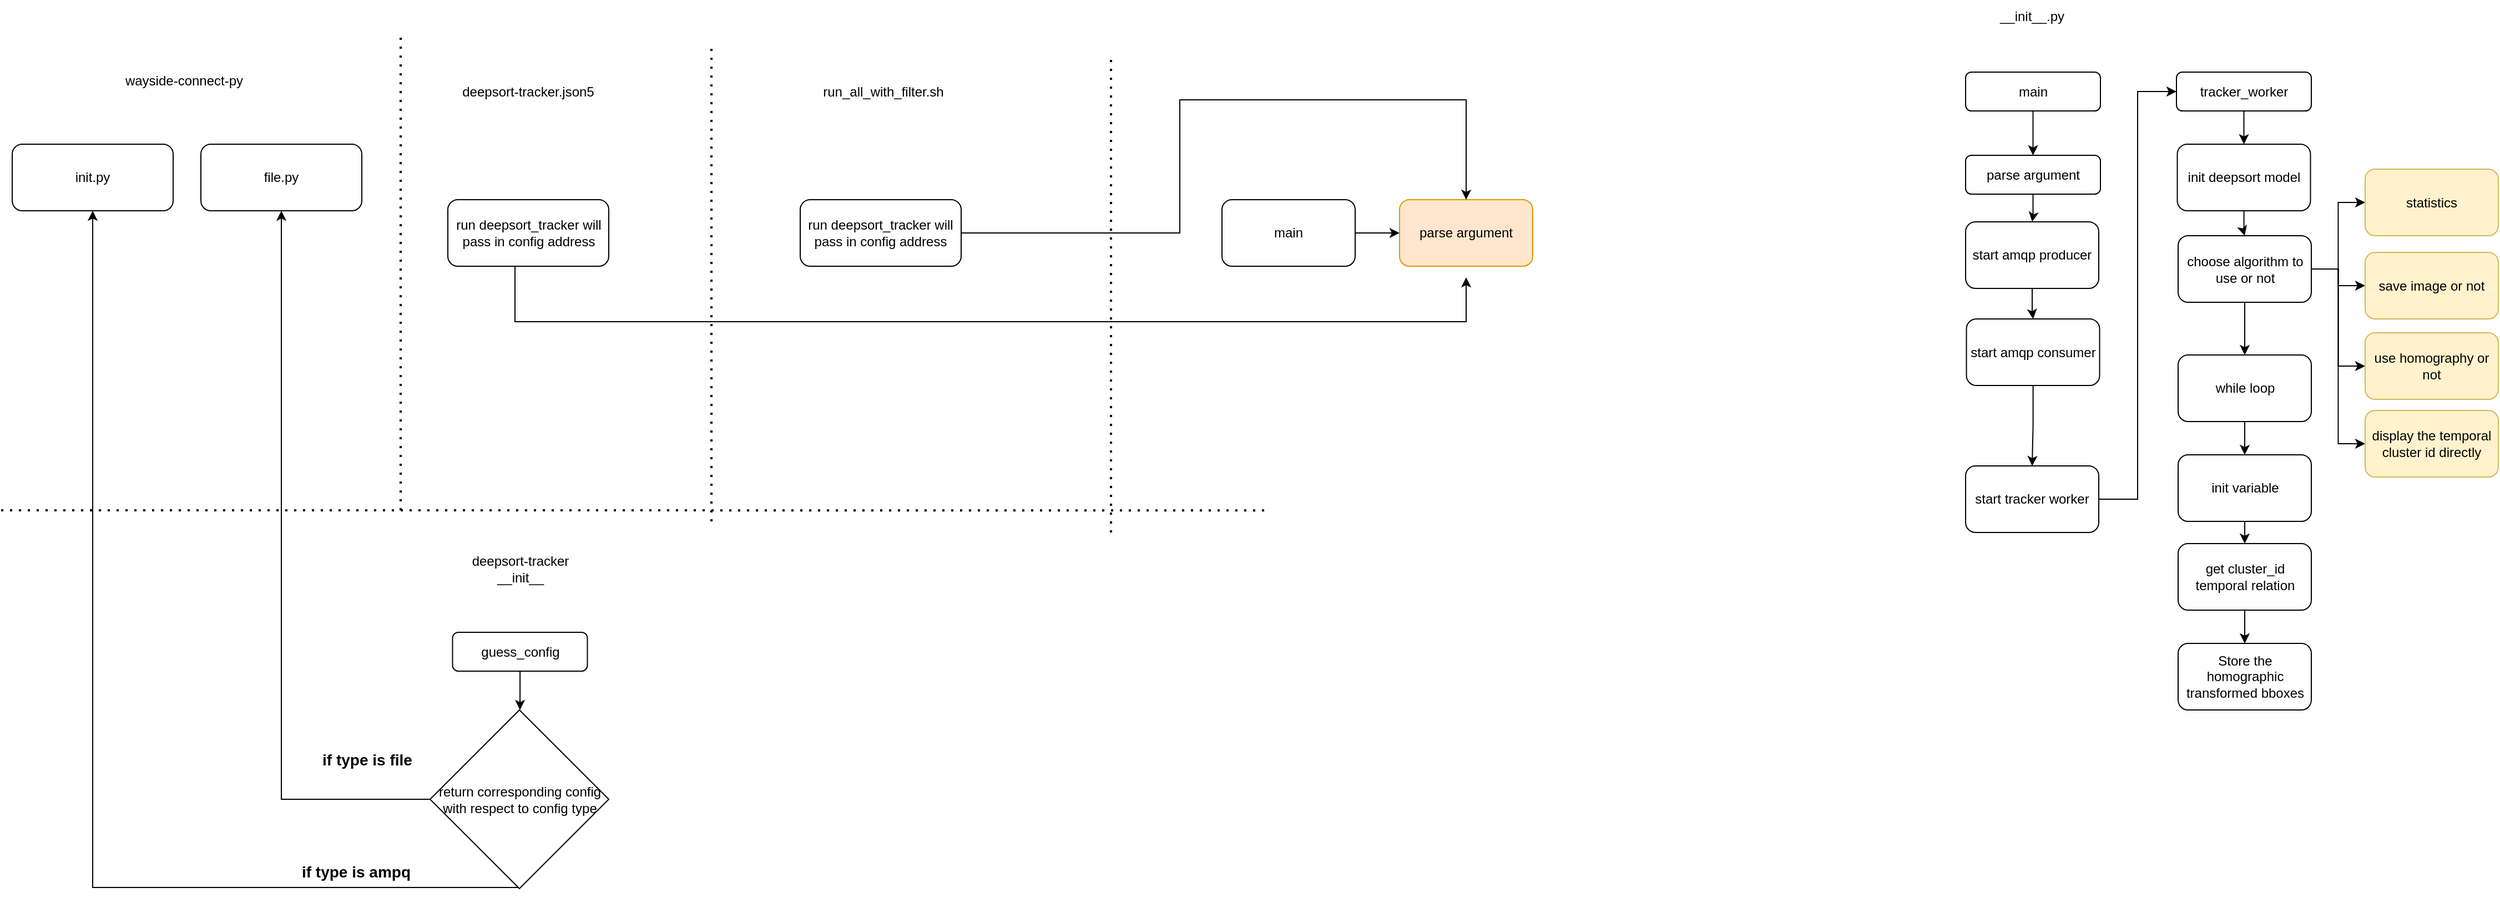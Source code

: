 <mxfile version="15.5.6" type="github" pages="2">
  <diagram id="z9VBtLRhlUXzMVaHbMtI" name="main flow">
    <mxGraphModel dx="1609" dy="1605" grid="1" gridSize="10" guides="1" tooltips="1" connect="1" arrows="1" fold="1" page="1" pageScale="1" pageWidth="827" pageHeight="1169" math="0" shadow="0">
      <root>
        <mxCell id="B_GnHp5OnjGxpJIFUtSa-0" />
        <mxCell id="B_GnHp5OnjGxpJIFUtSa-1" parent="B_GnHp5OnjGxpJIFUtSa-0" />
        <mxCell id="B_GnHp5OnjGxpJIFUtSa-12" style="edgeStyle=orthogonalEdgeStyle;rounded=0;orthogonalLoop=1;jettySize=auto;html=1;entryX=0;entryY=0.5;entryDx=0;entryDy=0;" parent="B_GnHp5OnjGxpJIFUtSa-1" source="B_GnHp5OnjGxpJIFUtSa-10" target="B_GnHp5OnjGxpJIFUtSa-11" edge="1">
          <mxGeometry relative="1" as="geometry" />
        </mxCell>
        <mxCell id="B_GnHp5OnjGxpJIFUtSa-10" value="main" style="rounded=1;whiteSpace=wrap;html=1;" parent="B_GnHp5OnjGxpJIFUtSa-1" vertex="1">
          <mxGeometry x="460" y="150" width="120" height="60" as="geometry" />
        </mxCell>
        <mxCell id="B_GnHp5OnjGxpJIFUtSa-11" value="parse argument" style="rounded=1;whiteSpace=wrap;html=1;fillColor=#ffe6cc;strokeColor=#d79b00;" parent="B_GnHp5OnjGxpJIFUtSa-1" vertex="1">
          <mxGeometry x="620" y="150" width="120" height="60" as="geometry" />
        </mxCell>
        <mxCell id="B_GnHp5OnjGxpJIFUtSa-13" value="" style="endArrow=none;dashed=1;html=1;dashPattern=1 3;strokeWidth=2;" parent="B_GnHp5OnjGxpJIFUtSa-1" edge="1">
          <mxGeometry width="50" height="50" relative="1" as="geometry">
            <mxPoint x="360" y="450" as="sourcePoint" />
            <mxPoint x="360" y="20" as="targetPoint" />
          </mxGeometry>
        </mxCell>
        <mxCell id="B_GnHp5OnjGxpJIFUtSa-14" value="run_all_with_filter.sh" style="text;html=1;strokeColor=none;fillColor=none;align=center;verticalAlign=middle;whiteSpace=wrap;rounded=0;" parent="B_GnHp5OnjGxpJIFUtSa-1" vertex="1">
          <mxGeometry x="90" y="20" width="130" height="65" as="geometry" />
        </mxCell>
        <mxCell id="B_GnHp5OnjGxpJIFUtSa-16" style="edgeStyle=orthogonalEdgeStyle;rounded=0;orthogonalLoop=1;jettySize=auto;html=1;entryX=0.5;entryY=0;entryDx=0;entryDy=0;" parent="B_GnHp5OnjGxpJIFUtSa-1" source="B_GnHp5OnjGxpJIFUtSa-15" target="B_GnHp5OnjGxpJIFUtSa-11" edge="1">
          <mxGeometry relative="1" as="geometry">
            <Array as="points">
              <mxPoint x="422" y="180" />
              <mxPoint x="422" y="60" />
              <mxPoint x="680" y="60" />
            </Array>
          </mxGeometry>
        </mxCell>
        <mxCell id="B_GnHp5OnjGxpJIFUtSa-15" value="run deepsort_tracker will pass in config address" style="rounded=1;whiteSpace=wrap;html=1;" parent="B_GnHp5OnjGxpJIFUtSa-1" vertex="1">
          <mxGeometry x="80" y="150" width="145" height="60" as="geometry" />
        </mxCell>
        <mxCell id="clqamAtOYKBJN72BR8B_-0" value="" style="endArrow=none;dashed=1;html=1;dashPattern=1 3;strokeWidth=2;" parent="B_GnHp5OnjGxpJIFUtSa-1" edge="1">
          <mxGeometry width="50" height="50" relative="1" as="geometry">
            <mxPoint y="440" as="sourcePoint" />
            <mxPoint y="10" as="targetPoint" />
          </mxGeometry>
        </mxCell>
        <mxCell id="clqamAtOYKBJN72BR8B_-1" value="deepsort-tracker.json5" style="text;html=1;strokeColor=none;fillColor=none;align=center;verticalAlign=middle;whiteSpace=wrap;rounded=0;" parent="B_GnHp5OnjGxpJIFUtSa-1" vertex="1">
          <mxGeometry x="-230" y="20" width="130" height="65" as="geometry" />
        </mxCell>
        <mxCell id="clqamAtOYKBJN72BR8B_-3" style="edgeStyle=orthogonalEdgeStyle;rounded=0;orthogonalLoop=1;jettySize=auto;html=1;" parent="B_GnHp5OnjGxpJIFUtSa-1" source="clqamAtOYKBJN72BR8B_-2" edge="1">
          <mxGeometry relative="1" as="geometry">
            <mxPoint x="680" y="220" as="targetPoint" />
            <Array as="points">
              <mxPoint x="-177" y="260" />
              <mxPoint x="680" y="260" />
            </Array>
          </mxGeometry>
        </mxCell>
        <mxCell id="clqamAtOYKBJN72BR8B_-2" value="run deepsort_tracker will pass in config address" style="rounded=1;whiteSpace=wrap;html=1;" parent="B_GnHp5OnjGxpJIFUtSa-1" vertex="1">
          <mxGeometry x="-237.5" y="150" width="145" height="60" as="geometry" />
        </mxCell>
        <mxCell id="clqamAtOYKBJN72BR8B_-4" value="" style="endArrow=none;dashed=1;html=1;dashPattern=1 3;strokeWidth=2;" parent="B_GnHp5OnjGxpJIFUtSa-1" edge="1">
          <mxGeometry width="50" height="50" relative="1" as="geometry">
            <mxPoint x="-280" y="430" as="sourcePoint" />
            <mxPoint x="-280" as="targetPoint" />
          </mxGeometry>
        </mxCell>
        <mxCell id="clqamAtOYKBJN72BR8B_-5" value="wayside-connect-py" style="text;html=1;strokeColor=none;fillColor=none;align=center;verticalAlign=middle;whiteSpace=wrap;rounded=0;" parent="B_GnHp5OnjGxpJIFUtSa-1" vertex="1">
          <mxGeometry x="-540" y="10" width="130" height="65" as="geometry" />
        </mxCell>
        <mxCell id="clqamAtOYKBJN72BR8B_-6" value="init.py" style="rounded=1;whiteSpace=wrap;html=1;" parent="B_GnHp5OnjGxpJIFUtSa-1" vertex="1">
          <mxGeometry x="-630" y="100" width="145" height="60" as="geometry" />
        </mxCell>
        <mxCell id="clqamAtOYKBJN72BR8B_-7" value="file.py" style="rounded=1;whiteSpace=wrap;html=1;" parent="B_GnHp5OnjGxpJIFUtSa-1" vertex="1">
          <mxGeometry x="-460" y="100" width="145" height="60" as="geometry" />
        </mxCell>
        <mxCell id="clqamAtOYKBJN72BR8B_-8" value="" style="endArrow=none;dashed=1;html=1;dashPattern=1 3;strokeWidth=2;" parent="B_GnHp5OnjGxpJIFUtSa-1" edge="1">
          <mxGeometry width="50" height="50" relative="1" as="geometry">
            <mxPoint x="-640" y="430" as="sourcePoint" />
            <mxPoint x="500" y="430.111" as="targetPoint" />
          </mxGeometry>
        </mxCell>
        <mxCell id="clqamAtOYKBJN72BR8B_-9" value="deepsort-tracker&lt;br&gt;__init__" style="text;html=1;strokeColor=none;fillColor=none;align=center;verticalAlign=middle;whiteSpace=wrap;rounded=0;" parent="B_GnHp5OnjGxpJIFUtSa-1" vertex="1">
          <mxGeometry x="-237.5" y="450" width="130" height="65" as="geometry" />
        </mxCell>
        <mxCell id="clqamAtOYKBJN72BR8B_-12" style="edgeStyle=orthogonalEdgeStyle;rounded=0;orthogonalLoop=1;jettySize=auto;html=1;entryX=0.5;entryY=0;entryDx=0;entryDy=0;" parent="B_GnHp5OnjGxpJIFUtSa-1" source="clqamAtOYKBJN72BR8B_-10" edge="1">
          <mxGeometry relative="1" as="geometry">
            <mxPoint x="-172.5" y="610" as="targetPoint" />
          </mxGeometry>
        </mxCell>
        <mxCell id="clqamAtOYKBJN72BR8B_-10" value="guess_config" style="rounded=1;whiteSpace=wrap;html=1;" parent="B_GnHp5OnjGxpJIFUtSa-1" vertex="1">
          <mxGeometry x="-233.25" y="540" width="121.5" height="35" as="geometry" />
        </mxCell>
        <mxCell id="clqamAtOYKBJN72BR8B_-14" style="edgeStyle=orthogonalEdgeStyle;rounded=0;orthogonalLoop=1;jettySize=auto;html=1;entryX=0.5;entryY=1;entryDx=0;entryDy=0;" parent="B_GnHp5OnjGxpJIFUtSa-1" source="clqamAtOYKBJN72BR8B_-13" target="clqamAtOYKBJN72BR8B_-7" edge="1">
          <mxGeometry relative="1" as="geometry" />
        </mxCell>
        <mxCell id="clqamAtOYKBJN72BR8B_-15" style="edgeStyle=orthogonalEdgeStyle;rounded=0;orthogonalLoop=1;jettySize=auto;html=1;entryX=0.5;entryY=1;entryDx=0;entryDy=0;" parent="B_GnHp5OnjGxpJIFUtSa-1" source="clqamAtOYKBJN72BR8B_-13" target="clqamAtOYKBJN72BR8B_-6" edge="1">
          <mxGeometry relative="1" as="geometry">
            <Array as="points">
              <mxPoint x="-557" y="770" />
            </Array>
          </mxGeometry>
        </mxCell>
        <mxCell id="clqamAtOYKBJN72BR8B_-13" value="&lt;span&gt;return corresponding config with respect to config type&lt;/span&gt;" style="rhombus;whiteSpace=wrap;html=1;" parent="B_GnHp5OnjGxpJIFUtSa-1" vertex="1">
          <mxGeometry x="-253.5" y="610" width="161" height="161" as="geometry" />
        </mxCell>
        <mxCell id="clqamAtOYKBJN72BR8B_-16" value="if type is file" style="text;html=1;strokeColor=none;fillColor=none;align=center;verticalAlign=middle;whiteSpace=wrap;rounded=0;fontSize=14;fontStyle=1" parent="B_GnHp5OnjGxpJIFUtSa-1" vertex="1">
          <mxGeometry x="-370" y="640" width="120" height="30" as="geometry" />
        </mxCell>
        <mxCell id="clqamAtOYKBJN72BR8B_-17" value="if type is ampq" style="text;html=1;strokeColor=none;fillColor=none;align=center;verticalAlign=middle;whiteSpace=wrap;rounded=0;fontSize=14;fontStyle=1" parent="B_GnHp5OnjGxpJIFUtSa-1" vertex="1">
          <mxGeometry x="-380" y="741" width="120" height="30" as="geometry" />
        </mxCell>
        <mxCell id="tfdV7x1EZ6fpZQGGo8Ja-3" value="" style="edgeStyle=orthogonalEdgeStyle;rounded=0;orthogonalLoop=1;jettySize=auto;html=1;" edge="1" parent="B_GnHp5OnjGxpJIFUtSa-1" source="tfdV7x1EZ6fpZQGGo8Ja-0" target="tfdV7x1EZ6fpZQGGo8Ja-2">
          <mxGeometry relative="1" as="geometry" />
        </mxCell>
        <mxCell id="tfdV7x1EZ6fpZQGGo8Ja-0" value="main" style="rounded=1;whiteSpace=wrap;html=1;" vertex="1" parent="B_GnHp5OnjGxpJIFUtSa-1">
          <mxGeometry x="1130" y="35" width="121.5" height="35" as="geometry" />
        </mxCell>
        <mxCell id="tfdV7x1EZ6fpZQGGo8Ja-1" value="__init__.py" style="text;html=1;strokeColor=none;fillColor=none;align=center;verticalAlign=middle;whiteSpace=wrap;rounded=0;" vertex="1" parent="B_GnHp5OnjGxpJIFUtSa-1">
          <mxGeometry x="1160" y="-30" width="60" height="30" as="geometry" />
        </mxCell>
        <mxCell id="tfdV7x1EZ6fpZQGGo8Ja-5" value="" style="edgeStyle=orthogonalEdgeStyle;rounded=0;orthogonalLoop=1;jettySize=auto;html=1;" edge="1" parent="B_GnHp5OnjGxpJIFUtSa-1" source="tfdV7x1EZ6fpZQGGo8Ja-2" target="tfdV7x1EZ6fpZQGGo8Ja-4">
          <mxGeometry relative="1" as="geometry" />
        </mxCell>
        <mxCell id="tfdV7x1EZ6fpZQGGo8Ja-2" value="parse argument" style="rounded=1;whiteSpace=wrap;html=1;" vertex="1" parent="B_GnHp5OnjGxpJIFUtSa-1">
          <mxGeometry x="1130" y="110" width="121.5" height="35" as="geometry" />
        </mxCell>
        <mxCell id="tfdV7x1EZ6fpZQGGo8Ja-7" value="" style="edgeStyle=orthogonalEdgeStyle;rounded=0;orthogonalLoop=1;jettySize=auto;html=1;" edge="1" parent="B_GnHp5OnjGxpJIFUtSa-1" source="tfdV7x1EZ6fpZQGGo8Ja-4" target="tfdV7x1EZ6fpZQGGo8Ja-6">
          <mxGeometry relative="1" as="geometry" />
        </mxCell>
        <mxCell id="tfdV7x1EZ6fpZQGGo8Ja-4" value="start amqp producer" style="whiteSpace=wrap;html=1;rounded=1;" vertex="1" parent="B_GnHp5OnjGxpJIFUtSa-1">
          <mxGeometry x="1130" y="170" width="120" height="60" as="geometry" />
        </mxCell>
        <mxCell id="tfdV7x1EZ6fpZQGGo8Ja-10" value="" style="edgeStyle=orthogonalEdgeStyle;rounded=0;orthogonalLoop=1;jettySize=auto;html=1;" edge="1" parent="B_GnHp5OnjGxpJIFUtSa-1" source="tfdV7x1EZ6fpZQGGo8Ja-6" target="tfdV7x1EZ6fpZQGGo8Ja-9">
          <mxGeometry relative="1" as="geometry" />
        </mxCell>
        <mxCell id="tfdV7x1EZ6fpZQGGo8Ja-6" value="start amqp consumer" style="whiteSpace=wrap;html=1;rounded=1;" vertex="1" parent="B_GnHp5OnjGxpJIFUtSa-1">
          <mxGeometry x="1130.75" y="257.5" width="120" height="60" as="geometry" />
        </mxCell>
        <mxCell id="tfdV7x1EZ6fpZQGGo8Ja-13" value="" style="edgeStyle=orthogonalEdgeStyle;rounded=0;orthogonalLoop=1;jettySize=auto;html=1;" edge="1" parent="B_GnHp5OnjGxpJIFUtSa-1" source="tfdV7x1EZ6fpZQGGo8Ja-8" target="tfdV7x1EZ6fpZQGGo8Ja-12">
          <mxGeometry relative="1" as="geometry" />
        </mxCell>
        <mxCell id="tfdV7x1EZ6fpZQGGo8Ja-8" value="tracker_worker" style="rounded=1;whiteSpace=wrap;html=1;" vertex="1" parent="B_GnHp5OnjGxpJIFUtSa-1">
          <mxGeometry x="1320" y="35" width="121.5" height="35" as="geometry" />
        </mxCell>
        <mxCell id="tfdV7x1EZ6fpZQGGo8Ja-11" style="edgeStyle=orthogonalEdgeStyle;rounded=0;orthogonalLoop=1;jettySize=auto;html=1;entryX=0;entryY=0.5;entryDx=0;entryDy=0;" edge="1" parent="B_GnHp5OnjGxpJIFUtSa-1" source="tfdV7x1EZ6fpZQGGo8Ja-9" target="tfdV7x1EZ6fpZQGGo8Ja-8">
          <mxGeometry relative="1" as="geometry" />
        </mxCell>
        <mxCell id="tfdV7x1EZ6fpZQGGo8Ja-9" value="start tracker worker" style="whiteSpace=wrap;html=1;rounded=1;" vertex="1" parent="B_GnHp5OnjGxpJIFUtSa-1">
          <mxGeometry x="1130" y="390" width="120" height="60" as="geometry" />
        </mxCell>
        <mxCell id="tfdV7x1EZ6fpZQGGo8Ja-15" value="" style="edgeStyle=orthogonalEdgeStyle;rounded=0;orthogonalLoop=1;jettySize=auto;html=1;" edge="1" parent="B_GnHp5OnjGxpJIFUtSa-1" source="tfdV7x1EZ6fpZQGGo8Ja-12" target="tfdV7x1EZ6fpZQGGo8Ja-14">
          <mxGeometry relative="1" as="geometry" />
        </mxCell>
        <mxCell id="tfdV7x1EZ6fpZQGGo8Ja-12" value="init deepsort model" style="whiteSpace=wrap;html=1;rounded=1;" vertex="1" parent="B_GnHp5OnjGxpJIFUtSa-1">
          <mxGeometry x="1320.75" y="100" width="120" height="60" as="geometry" />
        </mxCell>
        <mxCell id="tfdV7x1EZ6fpZQGGo8Ja-18" style="edgeStyle=orthogonalEdgeStyle;rounded=0;orthogonalLoop=1;jettySize=auto;html=1;entryX=0;entryY=0.5;entryDx=0;entryDy=0;" edge="1" parent="B_GnHp5OnjGxpJIFUtSa-1" source="tfdV7x1EZ6fpZQGGo8Ja-14" target="tfdV7x1EZ6fpZQGGo8Ja-17">
          <mxGeometry relative="1" as="geometry" />
        </mxCell>
        <mxCell id="tfdV7x1EZ6fpZQGGo8Ja-22" style="edgeStyle=orthogonalEdgeStyle;rounded=0;orthogonalLoop=1;jettySize=auto;html=1;" edge="1" parent="B_GnHp5OnjGxpJIFUtSa-1" source="tfdV7x1EZ6fpZQGGo8Ja-14" target="tfdV7x1EZ6fpZQGGo8Ja-19">
          <mxGeometry relative="1" as="geometry" />
        </mxCell>
        <mxCell id="tfdV7x1EZ6fpZQGGo8Ja-23" style="edgeStyle=orthogonalEdgeStyle;rounded=0;orthogonalLoop=1;jettySize=auto;html=1;entryX=0;entryY=0.5;entryDx=0;entryDy=0;" edge="1" parent="B_GnHp5OnjGxpJIFUtSa-1" source="tfdV7x1EZ6fpZQGGo8Ja-14" target="tfdV7x1EZ6fpZQGGo8Ja-20">
          <mxGeometry relative="1" as="geometry" />
        </mxCell>
        <mxCell id="tfdV7x1EZ6fpZQGGo8Ja-24" style="edgeStyle=orthogonalEdgeStyle;rounded=0;orthogonalLoop=1;jettySize=auto;html=1;entryX=0;entryY=0.5;entryDx=0;entryDy=0;" edge="1" parent="B_GnHp5OnjGxpJIFUtSa-1" source="tfdV7x1EZ6fpZQGGo8Ja-14" target="tfdV7x1EZ6fpZQGGo8Ja-21">
          <mxGeometry relative="1" as="geometry" />
        </mxCell>
        <mxCell id="tfdV7x1EZ6fpZQGGo8Ja-26" value="" style="edgeStyle=orthogonalEdgeStyle;rounded=0;orthogonalLoop=1;jettySize=auto;html=1;" edge="1" parent="B_GnHp5OnjGxpJIFUtSa-1" source="tfdV7x1EZ6fpZQGGo8Ja-14" target="tfdV7x1EZ6fpZQGGo8Ja-25">
          <mxGeometry relative="1" as="geometry" />
        </mxCell>
        <mxCell id="tfdV7x1EZ6fpZQGGo8Ja-14" value="choose algorithm to use or not" style="whiteSpace=wrap;html=1;rounded=1;" vertex="1" parent="B_GnHp5OnjGxpJIFUtSa-1">
          <mxGeometry x="1321.5" y="182.5" width="120" height="60" as="geometry" />
        </mxCell>
        <mxCell id="tfdV7x1EZ6fpZQGGo8Ja-17" value="statistics" style="whiteSpace=wrap;html=1;rounded=1;fillColor=#fff2cc;strokeColor=#d6b656;" vertex="1" parent="B_GnHp5OnjGxpJIFUtSa-1">
          <mxGeometry x="1490" y="122.5" width="120" height="60" as="geometry" />
        </mxCell>
        <mxCell id="tfdV7x1EZ6fpZQGGo8Ja-19" value="save image or not" style="whiteSpace=wrap;html=1;rounded=1;fillColor=#fff2cc;strokeColor=#d6b656;" vertex="1" parent="B_GnHp5OnjGxpJIFUtSa-1">
          <mxGeometry x="1490" y="197.5" width="120" height="60" as="geometry" />
        </mxCell>
        <mxCell id="tfdV7x1EZ6fpZQGGo8Ja-20" value="use homography or not" style="whiteSpace=wrap;html=1;rounded=1;fillColor=#fff2cc;strokeColor=#d6b656;" vertex="1" parent="B_GnHp5OnjGxpJIFUtSa-1">
          <mxGeometry x="1490" y="270" width="120" height="60" as="geometry" />
        </mxCell>
        <mxCell id="tfdV7x1EZ6fpZQGGo8Ja-21" value="display the temporal cluster id directly" style="whiteSpace=wrap;html=1;rounded=1;fillColor=#fff2cc;strokeColor=#d6b656;" vertex="1" parent="B_GnHp5OnjGxpJIFUtSa-1">
          <mxGeometry x="1490" y="340" width="120" height="60" as="geometry" />
        </mxCell>
        <mxCell id="tfdV7x1EZ6fpZQGGo8Ja-28" value="" style="edgeStyle=orthogonalEdgeStyle;rounded=0;orthogonalLoop=1;jettySize=auto;html=1;" edge="1" parent="B_GnHp5OnjGxpJIFUtSa-1" source="tfdV7x1EZ6fpZQGGo8Ja-25" target="tfdV7x1EZ6fpZQGGo8Ja-27">
          <mxGeometry relative="1" as="geometry" />
        </mxCell>
        <mxCell id="tfdV7x1EZ6fpZQGGo8Ja-25" value="while loop" style="whiteSpace=wrap;html=1;rounded=1;" vertex="1" parent="B_GnHp5OnjGxpJIFUtSa-1">
          <mxGeometry x="1321.5" y="290" width="120" height="60" as="geometry" />
        </mxCell>
        <mxCell id="tfdV7x1EZ6fpZQGGo8Ja-30" value="" style="edgeStyle=orthogonalEdgeStyle;rounded=0;orthogonalLoop=1;jettySize=auto;html=1;" edge="1" parent="B_GnHp5OnjGxpJIFUtSa-1" source="tfdV7x1EZ6fpZQGGo8Ja-27" target="tfdV7x1EZ6fpZQGGo8Ja-29">
          <mxGeometry relative="1" as="geometry" />
        </mxCell>
        <mxCell id="tfdV7x1EZ6fpZQGGo8Ja-27" value="init variable" style="whiteSpace=wrap;html=1;rounded=1;" vertex="1" parent="B_GnHp5OnjGxpJIFUtSa-1">
          <mxGeometry x="1321.5" y="380" width="120" height="60" as="geometry" />
        </mxCell>
        <mxCell id="tfdV7x1EZ6fpZQGGo8Ja-32" value="" style="edgeStyle=orthogonalEdgeStyle;rounded=0;orthogonalLoop=1;jettySize=auto;html=1;" edge="1" parent="B_GnHp5OnjGxpJIFUtSa-1" source="tfdV7x1EZ6fpZQGGo8Ja-29" target="tfdV7x1EZ6fpZQGGo8Ja-31">
          <mxGeometry relative="1" as="geometry" />
        </mxCell>
        <mxCell id="tfdV7x1EZ6fpZQGGo8Ja-29" value="get cluster_id temporal relation" style="whiteSpace=wrap;html=1;rounded=1;" vertex="1" parent="B_GnHp5OnjGxpJIFUtSa-1">
          <mxGeometry x="1321.5" y="460" width="120" height="60" as="geometry" />
        </mxCell>
        <mxCell id="tfdV7x1EZ6fpZQGGo8Ja-31" value="Store the homographic transformed bboxes" style="whiteSpace=wrap;html=1;rounded=1;" vertex="1" parent="B_GnHp5OnjGxpJIFUtSa-1">
          <mxGeometry x="1321.5" y="550" width="120" height="60" as="geometry" />
        </mxCell>
      </root>
    </mxGraphModel>
  </diagram>
  <diagram id="z7T73s2i-OFT3F3iAoDb" name="Page-1">
    <mxGraphModel dx="1955" dy="1090" grid="1" gridSize="10" guides="1" tooltips="1" connect="1" arrows="1" fold="1" page="1" pageScale="1" pageWidth="827" pageHeight="1169" math="0" shadow="0">
      <root>
        <mxCell id="0" />
        <mxCell id="1" parent="0" />
        <mxCell id="UH2d_EVZu4zvosDESQFh-3" value="" style="edgeStyle=orthogonalEdgeStyle;rounded=0;orthogonalLoop=1;jettySize=auto;html=1;" parent="1" source="UH2d_EVZu4zvosDESQFh-1" target="UH2d_EVZu4zvosDESQFh-2" edge="1">
          <mxGeometry relative="1" as="geometry" />
        </mxCell>
        <mxCell id="UH2d_EVZu4zvosDESQFh-1" value="run tracker for each image frame" style="rounded=1;whiteSpace=wrap;html=1;" parent="1" vertex="1">
          <mxGeometry x="70" y="100" width="120" height="60" as="geometry" />
        </mxCell>
        <mxCell id="UH2d_EVZu4zvosDESQFh-5" value="" style="edgeStyle=orthogonalEdgeStyle;rounded=0;orthogonalLoop=1;jettySize=auto;html=1;" parent="1" source="UH2d_EVZu4zvosDESQFh-2" target="UH2d_EVZu4zvosDESQFh-4" edge="1">
          <mxGeometry relative="1" as="geometry" />
        </mxCell>
        <mxCell id="UH2d_EVZu4zvosDESQFh-39" value="" style="edgeStyle=orthogonalEdgeStyle;rounded=0;orthogonalLoop=1;jettySize=auto;html=1;" parent="1" source="UH2d_EVZu4zvosDESQFh-2" target="UH2d_EVZu4zvosDESQFh-38" edge="1">
          <mxGeometry relative="1" as="geometry" />
        </mxCell>
        <mxCell id="UH2d_EVZu4zvosDESQFh-2" value="construct image frames" style="whiteSpace=wrap;html=1;rounded=1;" parent="1" vertex="1">
          <mxGeometry x="70" y="240" width="120" height="60" as="geometry" />
        </mxCell>
        <mxCell id="UH2d_EVZu4zvosDESQFh-9" value="" style="edgeStyle=orthogonalEdgeStyle;rounded=0;orthogonalLoop=1;jettySize=auto;html=1;" parent="1" source="UH2d_EVZu4zvosDESQFh-4" target="UH2d_EVZu4zvosDESQFh-8" edge="1">
          <mxGeometry relative="1" as="geometry" />
        </mxCell>
        <mxCell id="UH2d_EVZu4zvosDESQFh-4" value="output_image_frame&lt;br&gt;//init&amp;nbsp;" style="whiteSpace=wrap;html=1;rounded=1;" parent="1" vertex="1">
          <mxGeometry x="70" y="380" width="120" height="60" as="geometry" />
        </mxCell>
        <mxCell id="UH2d_EVZu4zvosDESQFh-7" value="878 - 1222 更改continue" style="shape=parallelogram;perimeter=parallelogramPerimeter;whiteSpace=wrap;html=1;fixedSize=1;" parent="1" vertex="1">
          <mxGeometry x="530" y="150" width="120" height="60" as="geometry" />
        </mxCell>
        <mxCell id="UH2d_EVZu4zvosDESQFh-8" value="Update track_id alias&lt;br&gt;//update output_image_frame&lt;br&gt;" style="whiteSpace=wrap;html=1;rounded=1;" parent="1" vertex="1">
          <mxGeometry x="70" y="520" width="120" height="60" as="geometry" />
        </mxCell>
        <mxCell id="UH2d_EVZu4zvosDESQFh-23" style="edgeStyle=orthogonalEdgeStyle;rounded=0;orthogonalLoop=1;jettySize=auto;html=1;entryX=0.5;entryY=0;entryDx=0;entryDy=0;" parent="1" source="UH2d_EVZu4zvosDESQFh-10" target="UH2d_EVZu4zvosDESQFh-14" edge="1">
          <mxGeometry relative="1" as="geometry" />
        </mxCell>
        <mxCell id="UH2d_EVZu4zvosDESQFh-10" value="input_image_frame&lt;br&gt;//line 747, data input&amp;nbsp;" style="shape=parallelogram;perimeter=parallelogramPerimeter;whiteSpace=wrap;html=1;fixedSize=1;" parent="1" vertex="1">
          <mxGeometry x="668" y="350" width="164" height="82" as="geometry" />
        </mxCell>
        <mxCell id="UH2d_EVZu4zvosDESQFh-11" value="object type is defined in &quot;tracker.proto&quot; and &quot;sensor fuse.proto&quot;" style="shape=parallelogram;perimeter=parallelogramPerimeter;whiteSpace=wrap;html=1;fixedSize=1;" parent="1" vertex="1">
          <mxGeometry x="1040" y="374" width="170" height="60" as="geometry" />
        </mxCell>
        <mxCell id="UH2d_EVZu4zvosDESQFh-12" value="record if object is in input object line 971" style="shape=parallelogram;perimeter=parallelogramPerimeter;whiteSpace=wrap;html=1;fixedSize=1;" parent="1" vertex="1">
          <mxGeometry x="400" y="460" width="120" height="60" as="geometry" />
        </mxCell>
        <mxCell id="UH2d_EVZu4zvosDESQFh-16" style="edgeStyle=orthogonalEdgeStyle;rounded=0;orthogonalLoop=1;jettySize=auto;html=1;exitX=0.5;exitY=1;exitDx=0;exitDy=0;entryX=0.5;entryY=0;entryDx=0;entryDy=0;" parent="1" source="UH2d_EVZu4zvosDESQFh-14" target="UH2d_EVZu4zvosDESQFh-15" edge="1">
          <mxGeometry relative="1" as="geometry" />
        </mxCell>
        <mxCell id="UH2d_EVZu4zvosDESQFh-24" style="edgeStyle=orthogonalEdgeStyle;rounded=0;orthogonalLoop=1;jettySize=auto;html=1;entryX=0.5;entryY=0;entryDx=0;entryDy=0;" parent="1" source="UH2d_EVZu4zvosDESQFh-14" target="UH2d_EVZu4zvosDESQFh-28" edge="1">
          <mxGeometry relative="1" as="geometry" />
        </mxCell>
        <mxCell id="UH2d_EVZu4zvosDESQFh-14" value="&lt;span&gt;check if input objs is in output ID list&lt;/span&gt;" style="rhombus;whiteSpace=wrap;html=1;" parent="1" vertex="1">
          <mxGeometry x="710" y="470" width="80" height="80" as="geometry" />
        </mxCell>
        <mxCell id="UH2d_EVZu4zvosDESQFh-15" value="pass" style="shape=parallelogram;perimeter=parallelogramPerimeter;whiteSpace=wrap;html=1;fixedSize=1;" parent="1" vertex="1">
          <mxGeometry x="770" y="600" width="120" height="60" as="geometry" />
        </mxCell>
        <mxCell id="UH2d_EVZu4zvosDESQFh-17" value="yes" style="text;html=1;strokeColor=none;fillColor=none;align=center;verticalAlign=middle;whiteSpace=wrap;rounded=0;" parent="1" vertex="1">
          <mxGeometry x="780" y="550" width="40" height="20" as="geometry" />
        </mxCell>
        <mxCell id="UH2d_EVZu4zvosDESQFh-18" value="add objs to output list&lt;br&gt;{&lt;br&gt;fill in all require element&lt;br&gt;}" style="shape=parallelogram;perimeter=parallelogramPerimeter;whiteSpace=wrap;html=1;fixedSize=1;" parent="1" vertex="1">
          <mxGeometry x="580" y="720" width="140" height="70" as="geometry" />
        </mxCell>
        <mxCell id="UH2d_EVZu4zvosDESQFh-21" value="set &quot;if seen this object or not list &quot;&lt;br&gt;//to record if object is in output msg" style="shape=parallelogram;perimeter=parallelogramPerimeter;whiteSpace=wrap;html=1;fixedSize=1;fillColor=#ffe6cc;strokeColor=#d79b00;" parent="1" vertex="1">
          <mxGeometry x="410" y="380" width="120" height="60" as="geometry" />
        </mxCell>
        <mxCell id="UH2d_EVZu4zvosDESQFh-22" value="set &quot;if seen this object or not list &quot;&lt;br&gt;//to record if object is in out put msg" style="shape=parallelogram;perimeter=parallelogramPerimeter;whiteSpace=wrap;html=1;fixedSize=1;" parent="1" vertex="1">
          <mxGeometry x="70" y="680" width="120" height="60" as="geometry" />
        </mxCell>
        <mxCell id="UH2d_EVZu4zvosDESQFh-25" value="no&lt;br&gt;" style="text;html=1;strokeColor=none;fillColor=none;align=center;verticalAlign=middle;whiteSpace=wrap;rounded=0;" parent="1" vertex="1">
          <mxGeometry x="670" y="555" width="40" height="20" as="geometry" />
        </mxCell>
        <mxCell id="UH2d_EVZu4zvosDESQFh-32" style="edgeStyle=orthogonalEdgeStyle;rounded=0;orthogonalLoop=1;jettySize=auto;html=1;" parent="1" source="UH2d_EVZu4zvosDESQFh-28" target="UH2d_EVZu4zvosDESQFh-18" edge="1">
          <mxGeometry relative="1" as="geometry" />
        </mxCell>
        <mxCell id="UH2d_EVZu4zvosDESQFh-28" value="record it &quot;ci&quot; (it is in which image -&amp;gt; which object)" style="whiteSpace=wrap;html=1;" parent="1" vertex="1">
          <mxGeometry x="590" y="620" width="120" height="60" as="geometry" />
        </mxCell>
        <mxCell id="UH2d_EVZu4zvosDESQFh-33" value="todo steps" style="text;html=1;strokeColor=none;fillColor=none;align=center;verticalAlign=middle;whiteSpace=wrap;rounded=0;" parent="1" vertex="1">
          <mxGeometry x="440" y="340" width="70" height="20" as="geometry" />
        </mxCell>
        <mxCell id="UH2d_EVZu4zvosDESQFh-34" value="to iterate output objects, to see if there is any lost&amp;nbsp;" style="shape=parallelogram;perimeter=parallelogramPerimeter;whiteSpace=wrap;html=1;fixedSize=1;" parent="1" vertex="1">
          <mxGeometry x="380" y="540" width="140" height="70" as="geometry" />
        </mxCell>
        <mxCell id="UH2d_EVZu4zvosDESQFh-35" value="add lost object with require data fill in" style="shape=parallelogram;perimeter=parallelogramPerimeter;whiteSpace=wrap;html=1;fixedSize=1;" parent="1" vertex="1">
          <mxGeometry x="370" y="620" width="140" height="70" as="geometry" />
        </mxCell>
        <mxCell id="UH2d_EVZu4zvosDESQFh-36" value="things to notice&amp;nbsp;" style="text;html=1;strokeColor=none;fillColor=none;align=center;verticalAlign=middle;whiteSpace=wrap;rounded=0;" parent="1" vertex="1">
          <mxGeometry x="1080" y="344" width="90" height="20" as="geometry" />
        </mxCell>
        <mxCell id="UH2d_EVZu4zvosDESQFh-37" value="set &quot;#yc &quot; as my&amp;nbsp;annotation start" style="shape=parallelogram;perimeter=parallelogramPerimeter;whiteSpace=wrap;html=1;fixedSize=1;" parent="1" vertex="1">
          <mxGeometry x="1040" y="450" width="170" height="60" as="geometry" />
        </mxCell>
        <mxCell id="UH2d_EVZu4zvosDESQFh-41" value="" style="edgeStyle=orthogonalEdgeStyle;rounded=0;orthogonalLoop=1;jettySize=auto;html=1;" parent="1" source="UH2d_EVZu4zvosDESQFh-38" target="UH2d_EVZu4zvosDESQFh-40" edge="1">
          <mxGeometry relative="1" as="geometry" />
        </mxCell>
        <mxCell id="UH2d_EVZu4zvosDESQFh-38" value="iterate every images" style="whiteSpace=wrap;html=1;rounded=1;" parent="1" vertex="1">
          <mxGeometry x="220" y="240" width="120" height="60" as="geometry" />
        </mxCell>
        <mxCell id="UH2d_EVZu4zvosDESQFh-40" value="iterate every track" style="whiteSpace=wrap;html=1;rounded=1;" parent="1" vertex="1">
          <mxGeometry x="220" y="320" width="120" height="60" as="geometry" />
        </mxCell>
        <mxCell id="UH2d_EVZu4zvosDESQFh-42" value="&quot;ci&quot; data is every images have 0~5" style="shape=parallelogram;perimeter=parallelogramPerimeter;whiteSpace=wrap;html=1;fixedSize=1;" parent="1" vertex="1">
          <mxGeometry x="1040" y="530" width="170" height="60" as="geometry" />
        </mxCell>
        <mxCell id="UH2d_EVZu4zvosDESQFh-43" value="set &quot;#yh &quot; as 羿宏 annotation start" style="shape=parallelogram;perimeter=parallelogramPerimeter;whiteSpace=wrap;html=1;fixedSize=1;" parent="1" vertex="1">
          <mxGeometry x="1040" y="600" width="170" height="60" as="geometry" />
        </mxCell>
        <mxCell id="UH2d_EVZu4zvosDESQFh-44" value="data structure is image -&amp;gt; objects(only get which that included cluster ID inside)" style="shape=parallelogram;perimeter=parallelogramPerimeter;whiteSpace=wrap;html=1;fixedSize=1;" parent="1" vertex="1">
          <mxGeometry x="1040" y="680" width="170" height="60" as="geometry" />
        </mxCell>
        <mxCell id="UH2d_EVZu4zvosDESQFh-47" value="Question&amp;nbsp;&lt;br&gt;1. Do I still need to edit the continue?" style="shape=parallelogram;perimeter=parallelogramPerimeter;whiteSpace=wrap;html=1;fixedSize=1;" parent="1" vertex="1">
          <mxGeometry x="50" y="887" width="216" height="108" as="geometry" />
        </mxCell>
        <mxCell id="g4VdtKFu66ETdVkpfVfH-1" value="Question&amp;nbsp;&lt;br&gt;1. From line 905, the for loop is not in the order of &quot;object&quot;, then how can I track which object have ever been seem" style="shape=parallelogram;perimeter=parallelogramPerimeter;whiteSpace=wrap;html=1;fixedSize=1;" parent="1" vertex="1">
          <mxGeometry x="40" y="1020" width="216" height="108" as="geometry" />
        </mxCell>
      </root>
    </mxGraphModel>
  </diagram>
</mxfile>
